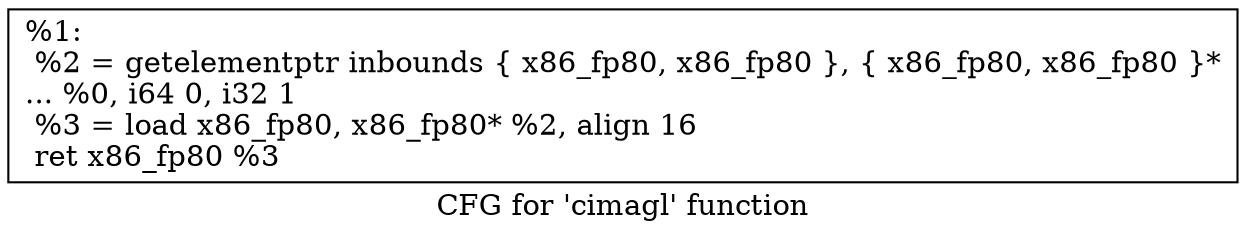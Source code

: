 digraph "CFG for 'cimagl' function" {
	label="CFG for 'cimagl' function";

	Node0x1bf8b60 [shape=record,label="{%1:\l  %2 = getelementptr inbounds \{ x86_fp80, x86_fp80 \}, \{ x86_fp80, x86_fp80 \}*\l... %0, i64 0, i32 1\l  %3 = load x86_fp80, x86_fp80* %2, align 16\l  ret x86_fp80 %3\l}"];
}
